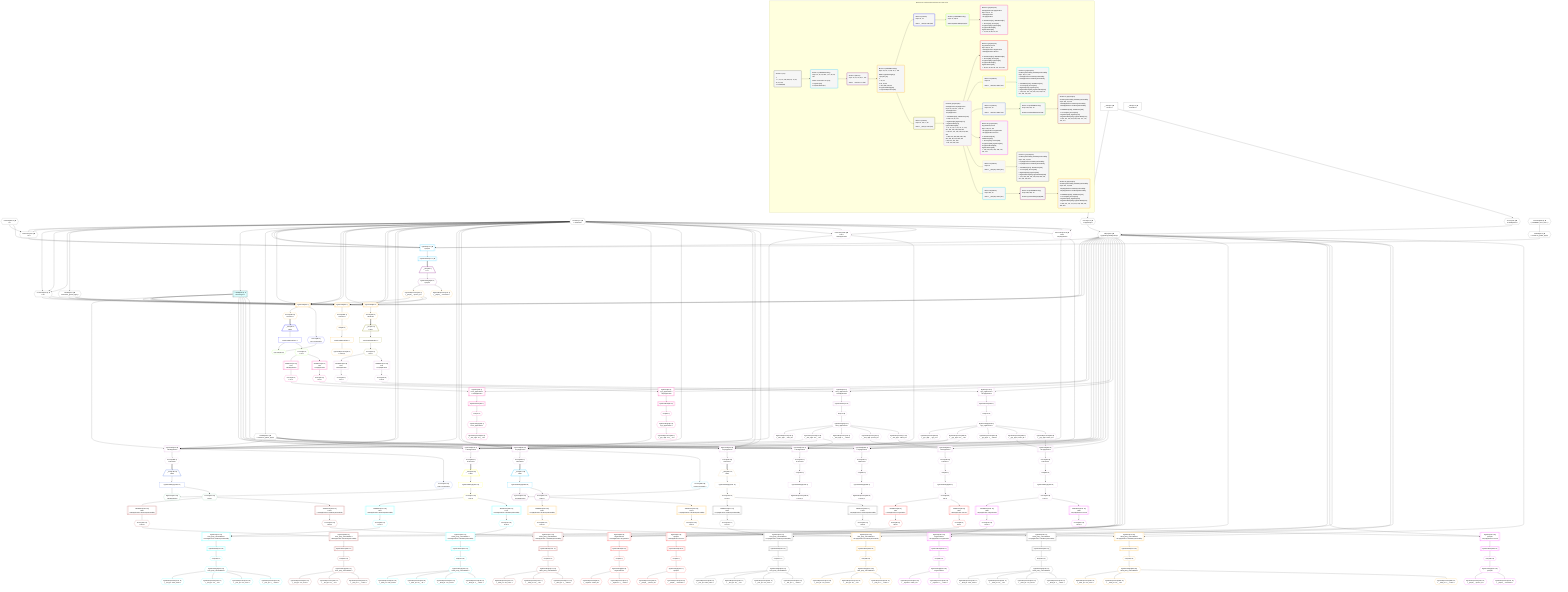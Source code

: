 %%{init: {'themeVariables': { 'fontSize': '12px'}}}%%
graph TD
    classDef path fill:#eee,stroke:#000,color:#000
    classDef plan fill:#fff,stroke-width:1px,color:#000
    classDef itemplan fill:#fff,stroke-width:2px,color:#000
    classDef unbatchedplan fill:#dff,stroke-width:1px,color:#000
    classDef sideeffectplan fill:#fcc,stroke-width:2px,color:#000
    classDef bucket fill:#f6f6f6,color:#000,stroke-width:2px,text-align:left


    %% plan dependencies
    Connection14{{"Connection[14∈0] ➊<br />ᐸ10ᐳ"}}:::plan
    Constant295{{"Constant[295∈0] ➊<br />ᐸ4ᐳ"}}:::plan
    Constant7{{"Constant[7∈0] ➊<br />ᐸundefinedᐳ"}}:::plan
    Constant295 & Constant7 & Constant7 --> Connection14
    Connection26{{"Connection[26∈0] ➊<br />ᐸ22ᐳ"}}:::plan
    Constant7 & Constant7 & Constant7 --> Connection26
    Object13{{"Object[13∈0] ➊<br />ᐸ{pgSettings,withPgClient}ᐳ"}}:::plan
    Access11{{"Access[11∈0] ➊<br />ᐸ2.pgSettingsᐳ"}}:::plan
    Access12{{"Access[12∈0] ➊<br />ᐸ2.withPgClientᐳ"}}:::plan
    Access11 & Access12 --> Object13
    __Value2["__Value[2∈0] ➊<br />ᐸcontextᐳ"]:::plan
    __Value2 --> Access11
    __Value2 --> Access12
    Lambda15{{"Lambda[15∈0] ➊<br />ᐸextractList_grafast_applyᐳ"}}:::plan
    Constant298{{"Constant[298∈0] ➊<br />ᐸ[ 'PRIMARY_KEY_ASC' ]ᐳ"}}:::plan
    Constant298 --> Lambda15
    Lambda27{{"Lambda[27∈0] ➊<br />ᐸextractList_grafast_applyᐳ"}}:::plan
    Constant7 --> Lambda27
    Lambda28[["Lambda[28∈0] ➊<br />ᐸlimitToTypesᐳ"]]:::unbatchedplan
    Constant7 --> Lambda28
    Lambda106{{"Lambda[106∈0] ➊<br />ᐸextractList_grafast_applyᐳ"}}:::plan
    Constant7 --> Lambda106
    __Value4["__Value[4∈0] ➊<br />ᐸrootValueᐳ"]:::plan
    PgSelect16[["PgSelect[16∈1] ➊<br />ᐸpeopleᐳ"]]:::plan
    Object13 & Lambda15 & Connection14 & Constant295 & Constant7 & Constant7 --> PgSelect16
    PgSelectRows17[["PgSelectRows[17∈1] ➊"]]:::plan
    PgSelect16 --> PgSelectRows17
    __Item18[/"__Item[18∈2]<br />ᐸ17ᐳ"\]:::itemplan
    PgSelectRows17 ==> __Item18
    PgSelectSingle19{{"PgSelectSingle[19∈2]<br />ᐸpeopleᐳ"}}:::plan
    __Item18 --> PgSelectSingle19
    PgUnionAll34[["PgUnionAll[34∈3]"]]:::plan
    PgClassExpression20{{"PgClassExpression[20∈3]<br />ᐸ__people__.”person_id”ᐳ"}}:::plan
    Object13 & PgClassExpression20 & Lambda27 & Lambda28 & Connection26 & Constant7 & Constant7 & Constant7 --> PgUnionAll34
    PgUnionAll59[["PgUnionAll[59∈3]"]]:::plan
    Object13 & PgClassExpression20 & Lambda27 & Lambda28 & Connection26 & Constant7 & Constant7 & Constant7 --> PgUnionAll59
    PgUnionAll29[["PgUnionAll[29∈3]"]]:::plan
    Object13 & PgClassExpression20 & Lambda27 & Lambda28 & Connection26 --> PgUnionAll29
    PgSelectSingle19 --> PgClassExpression20
    PgClassExpression21{{"PgClassExpression[21∈3]<br />ᐸ__people__.”username”ᐳ"}}:::plan
    PgSelectSingle19 --> PgClassExpression21
    First30{{"First[30∈3]"}}:::plan
    Access284{{"Access[284∈3]<br />ᐸ29.itemsᐳ"}}:::plan
    Access284 --> First30
    PgUnionAllSingle32["PgUnionAllSingle[32∈3]"]:::plan
    First30 --> PgUnionAllSingle32
    PgClassExpression33{{"PgClassExpression[33∈3]<br />ᐸcount(*)ᐳ"}}:::plan
    PgUnionAllSingle32 --> PgClassExpression33
    PgUnionAll29 --> Access284
    Access285{{"Access[285∈3]<br />ᐸ34.itemsᐳ"}}:::plan
    PgUnionAll34 --> Access285
    Access294{{"Access[294∈3]<br />ᐸ59.itemsᐳ"}}:::plan
    PgUnionAll59 --> Access294
    __Item36[/"__Item[36∈4]<br />ᐸ285ᐳ"\]:::itemplan
    Access285 ==> __Item36
    PgUnionAllSingle37["PgUnionAllSingle[37∈4]"]:::plan
    __Item36 --> PgUnionAllSingle37
    Access38{{"Access[38∈4]<br />ᐸ34.cursorDetailsᐳ"}}:::plan
    PgUnionAll34 --> Access38
    PgCursor39{{"PgCursor[39∈5]"}}:::plan
    PgUnionAllSingle37 & Access38 --> PgCursor39
    Access40{{"Access[40∈5]<br />ᐸ37.1ᐳ"}}:::plan
    PgUnionAllSingle37 --> Access40
    PgSelect43[["PgSelect[43∈6]<br />ᐸaws_applicationsᐳ<br />ᐳAwsApplication"]]:::plan
    Access42{{"Access[42∈6]<br />ᐸ41.0ᐳ"}}:::plan
    Object13 & Access42 --> PgSelect43
    PgSelect53[["PgSelect[53∈6]<br />ᐸgcp_applicationsᐳ<br />ᐳGcpApplication"]]:::plan
    Access52{{"Access[52∈6]<br />ᐸ51.0ᐳ"}}:::plan
    Object13 & Access52 --> PgSelect53
    JSONParse41[["JSONParse[41∈6]<br />ᐸ40ᐳ<br />ᐳAwsApplication"]]:::plan
    Access40 --> JSONParse41
    JSONParse41 --> Access42
    First47{{"First[47∈6]"}}:::plan
    PgSelectRows48[["PgSelectRows[48∈6]"]]:::plan
    PgSelectRows48 --> First47
    PgSelect43 --> PgSelectRows48
    PgSelectSingle49{{"PgSelectSingle[49∈6]<br />ᐸaws_applicationsᐳ"}}:::plan
    First47 --> PgSelectSingle49
    PgClassExpression50{{"PgClassExpression[50∈6]<br />ᐸ__aws_appl...ons__.”id”ᐳ"}}:::plan
    PgSelectSingle49 --> PgClassExpression50
    JSONParse51[["JSONParse[51∈6]<br />ᐸ40ᐳ<br />ᐳGcpApplication"]]:::plan
    Access40 --> JSONParse51
    JSONParse51 --> Access52
    First55{{"First[55∈6]"}}:::plan
    PgSelectRows56[["PgSelectRows[56∈6]"]]:::plan
    PgSelectRows56 --> First55
    PgSelect53 --> PgSelectRows56
    PgSelectSingle57{{"PgSelectSingle[57∈6]<br />ᐸgcp_applicationsᐳ"}}:::plan
    First55 --> PgSelectSingle57
    PgClassExpression58{{"PgClassExpression[58∈6]<br />ᐸ__gcp_appl...ons__.”id”ᐳ"}}:::plan
    PgSelectSingle57 --> PgClassExpression58
    __Item61[/"__Item[61∈7]<br />ᐸ294ᐳ"\]:::itemplan
    Access294 ==> __Item61
    PgUnionAllSingle62["PgUnionAllSingle[62∈7]"]:::plan
    __Item61 --> PgUnionAllSingle62
    Access63{{"Access[63∈7]<br />ᐸ62.1ᐳ"}}:::plan
    PgUnionAllSingle62 --> Access63
    PgUnionAll146[["PgUnionAll[146∈8]<br />ᐳAwsApplication"]]:::plan
    PgClassExpression74{{"PgClassExpression[74∈8]<br />ᐸ__aws_appl...ons__.”id”ᐳ"}}:::plan
    Connection138{{"Connection[138∈8] ➊<br />ᐸ136ᐳ<br />ᐳAwsApplication"}}:::plan
    Object13 & PgClassExpression74 & Lambda106 & Lambda28 & Connection138 & Constant7 & Constant7 & Constant7 --> PgUnionAll146
    PgUnionAll255[["PgUnionAll[255∈8]<br />ᐳGcpApplication"]]:::plan
    PgClassExpression183{{"PgClassExpression[183∈8]<br />ᐸ__gcp_appl...ons__.”id”ᐳ"}}:::plan
    Connection247{{"Connection[247∈8] ➊<br />ᐸ245ᐳ<br />ᐳGcpApplication"}}:::plan
    Object13 & PgClassExpression183 & Lambda106 & Lambda28 & Connection247 & Constant7 & Constant7 & Constant7 --> PgUnionAll255
    PgUnionAll104[["PgUnionAll[104∈8]<br />ᐳAwsApplication"]]:::plan
    Object13 & PgClassExpression74 & Lambda106 & Constant7 & Constant7 & Lambda28 --> PgUnionAll104
    PgUnionAll213[["PgUnionAll[213∈8]<br />ᐳGcpApplication"]]:::plan
    Object13 & PgClassExpression183 & Lambda106 & Constant7 & Constant7 & Lambda28 --> PgUnionAll213
    PgUnionAll141[["PgUnionAll[141∈8]<br />ᐳAwsApplication"]]:::plan
    Object13 & PgClassExpression74 & Lambda106 & Lambda28 & Connection138 --> PgUnionAll141
    PgUnionAll250[["PgUnionAll[250∈8]<br />ᐳGcpApplication"]]:::plan
    Object13 & PgClassExpression183 & Lambda106 & Lambda28 & Connection247 --> PgUnionAll250
    PgUnionAll78[["PgUnionAll[78∈8]<br />ᐳAwsApplication"]]:::plan
    PgClassExpression76{{"PgClassExpression[76∈8]<br />ᐸ__aws_appl...person_id”ᐳ"}}:::plan
    PgClassExpression77{{"PgClassExpression[77∈8]<br />ᐸ__aws_appl...zation_id”ᐳ"}}:::plan
    Object13 & PgClassExpression76 & PgClassExpression77 --> PgUnionAll78
    Constant7 & Constant7 & Constant7 --> Connection138
    PgUnionAll187[["PgUnionAll[187∈8]<br />ᐳGcpApplication"]]:::plan
    PgClassExpression185{{"PgClassExpression[185∈8]<br />ᐸ__gcp_appl...person_id”ᐳ"}}:::plan
    PgClassExpression186{{"PgClassExpression[186∈8]<br />ᐸ__gcp_appl...zation_id”ᐳ"}}:::plan
    Object13 & PgClassExpression185 & PgClassExpression186 --> PgUnionAll187
    Constant7 & Constant7 & Constant7 --> Connection247
    PgSelect66[["PgSelect[66∈8]<br />ᐸaws_applicationsᐳ<br />ᐳAwsApplication"]]:::plan
    Access65{{"Access[65∈8]<br />ᐸ64.0ᐳ"}}:::plan
    Object13 & Access65 --> PgSelect66
    PgSelect177[["PgSelect[177∈8]<br />ᐸgcp_applicationsᐳ<br />ᐳGcpApplication"]]:::plan
    Access176{{"Access[176∈8]<br />ᐸ175.0ᐳ"}}:::plan
    Object13 & Access176 --> PgSelect177
    JSONParse64[["JSONParse[64∈8]<br />ᐸ63ᐳ<br />ᐳAwsApplication"]]:::plan
    Access63 --> JSONParse64
    JSONParse64 --> Access65
    First70{{"First[70∈8]"}}:::plan
    PgSelectRows71[["PgSelectRows[71∈8]"]]:::plan
    PgSelectRows71 --> First70
    PgSelect66 --> PgSelectRows71
    PgSelectSingle72{{"PgSelectSingle[72∈8]<br />ᐸaws_applicationsᐳ"}}:::plan
    First70 --> PgSelectSingle72
    PgClassExpression73{{"PgClassExpression[73∈8]<br />ᐸ__aws_appl..._.”aws_id”ᐳ"}}:::plan
    PgSelectSingle72 --> PgClassExpression73
    PgSelectSingle72 --> PgClassExpression74
    PgClassExpression75{{"PgClassExpression[75∈8]<br />ᐸ__aws_appl...s__.”name”ᐳ"}}:::plan
    PgSelectSingle72 --> PgClassExpression75
    PgSelectSingle72 --> PgClassExpression76
    PgSelectSingle72 --> PgClassExpression77
    First80{{"First[80∈8]"}}:::plan
    Access289{{"Access[289∈8]<br />ᐸ78.itemsᐳ"}}:::plan
    Access289 --> First80
    PgUnionAllSingle82["PgUnionAllSingle[82∈8]"]:::plan
    First80 --> PgUnionAllSingle82
    Access83{{"Access[83∈8]<br />ᐸ82.1ᐳ"}}:::plan
    PgUnionAllSingle82 --> Access83
    First142{{"First[142∈8]"}}:::plan
    Access287{{"Access[287∈8]<br />ᐸ141.itemsᐳ"}}:::plan
    Access287 --> First142
    PgUnionAllSingle144["PgUnionAllSingle[144∈8]"]:::plan
    First142 --> PgUnionAllSingle144
    PgClassExpression145{{"PgClassExpression[145∈8]<br />ᐸcount(*)ᐳ"}}:::plan
    PgUnionAllSingle144 --> PgClassExpression145
    JSONParse175[["JSONParse[175∈8]<br />ᐸ63ᐳ<br />ᐳGcpApplication"]]:::plan
    Access63 --> JSONParse175
    JSONParse175 --> Access176
    First179{{"First[179∈8]"}}:::plan
    PgSelectRows180[["PgSelectRows[180∈8]"]]:::plan
    PgSelectRows180 --> First179
    PgSelect177 --> PgSelectRows180
    PgSelectSingle181{{"PgSelectSingle[181∈8]<br />ᐸgcp_applicationsᐳ"}}:::plan
    First179 --> PgSelectSingle181
    PgClassExpression182{{"PgClassExpression[182∈8]<br />ᐸ__gcp_appl..._.”gcp_id”ᐳ"}}:::plan
    PgSelectSingle181 --> PgClassExpression182
    PgSelectSingle181 --> PgClassExpression183
    PgClassExpression184{{"PgClassExpression[184∈8]<br />ᐸ__gcp_appl...s__.”name”ᐳ"}}:::plan
    PgSelectSingle181 --> PgClassExpression184
    PgSelectSingle181 --> PgClassExpression185
    PgSelectSingle181 --> PgClassExpression186
    First189{{"First[189∈8]"}}:::plan
    Access293{{"Access[293∈8]<br />ᐸ187.itemsᐳ"}}:::plan
    Access293 --> First189
    PgUnionAllSingle191["PgUnionAllSingle[191∈8]"]:::plan
    First189 --> PgUnionAllSingle191
    Access192{{"Access[192∈8]<br />ᐸ191.1ᐳ"}}:::plan
    PgUnionAllSingle191 --> Access192
    First251{{"First[251∈8]"}}:::plan
    Access291{{"Access[291∈8]<br />ᐸ250.itemsᐳ"}}:::plan
    Access291 --> First251
    PgUnionAllSingle253["PgUnionAllSingle[253∈8]"]:::plan
    First251 --> PgUnionAllSingle253
    PgClassExpression254{{"PgClassExpression[254∈8]<br />ᐸcount(*)ᐳ"}}:::plan
    PgUnionAllSingle253 --> PgClassExpression254
    Access286{{"Access[286∈8]<br />ᐸ104.itemsᐳ"}}:::plan
    PgUnionAll104 --> Access286
    PgUnionAll141 --> Access287
    Access288{{"Access[288∈8]<br />ᐸ146.itemsᐳ"}}:::plan
    PgUnionAll146 --> Access288
    PgUnionAll78 --> Access289
    Access290{{"Access[290∈8]<br />ᐸ213.itemsᐳ"}}:::plan
    PgUnionAll213 --> Access290
    PgUnionAll250 --> Access291
    Access292{{"Access[292∈8]<br />ᐸ255.itemsᐳ"}}:::plan
    PgUnionAll255 --> Access292
    PgUnionAll187 --> Access293
    PgSelect86[["PgSelect[86∈9]<br />ᐸorganizationsᐳ<br />ᐳAwsApplicationᐳOrganization"]]:::plan
    Access85{{"Access[85∈9]<br />ᐸ84.0ᐳ"}}:::plan
    Object13 & Access85 --> PgSelect86
    PgSelect97[["PgSelect[97∈9]<br />ᐸpeopleᐳ<br />ᐳAwsApplicationᐳPerson"]]:::plan
    Access96{{"Access[96∈9]<br />ᐸ95.0ᐳ"}}:::plan
    Object13 & Access96 --> PgSelect97
    JSONParse84[["JSONParse[84∈9]<br />ᐸ83ᐳ<br />ᐳAwsApplicationᐳOrganization"]]:::plan
    Access83 --> JSONParse84
    JSONParse84 --> Access85
    First90{{"First[90∈9]"}}:::plan
    PgSelectRows91[["PgSelectRows[91∈9]"]]:::plan
    PgSelectRows91 --> First90
    PgSelect86 --> PgSelectRows91
    PgSelectSingle92{{"PgSelectSingle[92∈9]<br />ᐸorganizationsᐳ"}}:::plan
    First90 --> PgSelectSingle92
    PgClassExpression93{{"PgClassExpression[93∈9]<br />ᐸ__organiza...zation_id”ᐳ"}}:::plan
    PgSelectSingle92 --> PgClassExpression93
    PgClassExpression94{{"PgClassExpression[94∈9]<br />ᐸ__organiza...s__.”name”ᐳ"}}:::plan
    PgSelectSingle92 --> PgClassExpression94
    JSONParse95[["JSONParse[95∈9]<br />ᐸ83ᐳ<br />ᐳAwsApplicationᐳPerson"]]:::plan
    Access83 --> JSONParse95
    JSONParse95 --> Access96
    First99{{"First[99∈9]"}}:::plan
    PgSelectRows100[["PgSelectRows[100∈9]"]]:::plan
    PgSelectRows100 --> First99
    PgSelect97 --> PgSelectRows100
    PgSelectSingle101{{"PgSelectSingle[101∈9]<br />ᐸpeopleᐳ"}}:::plan
    First99 --> PgSelectSingle101
    PgClassExpression102{{"PgClassExpression[102∈9]<br />ᐸ__people__.”person_id”ᐳ"}}:::plan
    PgSelectSingle101 --> PgClassExpression102
    PgClassExpression103{{"PgClassExpression[103∈9]<br />ᐸ__people__.”username”ᐳ"}}:::plan
    PgSelectSingle101 --> PgClassExpression103
    __Item109[/"__Item[109∈10]<br />ᐸ286ᐳ"\]:::itemplan
    Access286 ==> __Item109
    PgUnionAllSingle110["PgUnionAllSingle[110∈10]"]:::plan
    __Item109 --> PgUnionAllSingle110
    Access111{{"Access[111∈10]<br />ᐸ110.1ᐳ"}}:::plan
    PgUnionAllSingle110 --> Access111
    PgSelect114[["PgSelect[114∈11]<br />ᐸfirst_party_vulnerabilitiesᐳ<br />ᐳAwsApplicationᐳFirstPartyVulnerability"]]:::plan
    Access113{{"Access[113∈11]<br />ᐸ112.0ᐳ"}}:::plan
    Object13 & Access113 --> PgSelect114
    PgSelect127[["PgSelect[127∈11]<br />ᐸthird_party_vulnerabilitiesᐳ<br />ᐳAwsApplicationᐳThirdPartyVulnerability"]]:::plan
    Access126{{"Access[126∈11]<br />ᐸ125.0ᐳ"}}:::plan
    Object13 & Access126 --> PgSelect127
    JSONParse112[["JSONParse[112∈11]<br />ᐸ111ᐳ<br />ᐳAwsApplicationᐳFirstPartyVulnerability"]]:::plan
    Access111 --> JSONParse112
    JSONParse112 --> Access113
    First118{{"First[118∈11]"}}:::plan
    PgSelectRows119[["PgSelectRows[119∈11]"]]:::plan
    PgSelectRows119 --> First118
    PgSelect114 --> PgSelectRows119
    PgSelectSingle120{{"PgSelectSingle[120∈11]<br />ᐸfirst_party_vulnerabilitiesᐳ"}}:::plan
    First118 --> PgSelectSingle120
    PgClassExpression121{{"PgClassExpression[121∈11]<br />ᐸ__first_pa...team_name”ᐳ"}}:::plan
    PgSelectSingle120 --> PgClassExpression121
    PgClassExpression122{{"PgClassExpression[122∈11]<br />ᐸ__first_pa...ies__.”id”ᐳ"}}:::plan
    PgSelectSingle120 --> PgClassExpression122
    PgClassExpression123{{"PgClassExpression[123∈11]<br />ᐸ__first_pa...vss_score”ᐳ"}}:::plan
    PgSelectSingle120 --> PgClassExpression123
    PgClassExpression124{{"PgClassExpression[124∈11]<br />ᐸ__first_pa...s__.”name”ᐳ"}}:::plan
    PgSelectSingle120 --> PgClassExpression124
    JSONParse125[["JSONParse[125∈11]<br />ᐸ111ᐳ<br />ᐳAwsApplicationᐳThirdPartyVulnerability"]]:::plan
    Access111 --> JSONParse125
    JSONParse125 --> Access126
    First129{{"First[129∈11]"}}:::plan
    PgSelectRows130[["PgSelectRows[130∈11]"]]:::plan
    PgSelectRows130 --> First129
    PgSelect127 --> PgSelectRows130
    PgSelectSingle131{{"PgSelectSingle[131∈11]<br />ᐸthird_party_vulnerabilitiesᐳ"}}:::plan
    First129 --> PgSelectSingle131
    PgClassExpression132{{"PgClassExpression[132∈11]<br />ᐸ__third_pa...ndor_name”ᐳ"}}:::plan
    PgSelectSingle131 --> PgClassExpression132
    PgClassExpression133{{"PgClassExpression[133∈11]<br />ᐸ__third_pa...ies__.”id”ᐳ"}}:::plan
    PgSelectSingle131 --> PgClassExpression133
    PgClassExpression134{{"PgClassExpression[134∈11]<br />ᐸ__third_pa...vss_score”ᐳ"}}:::plan
    PgSelectSingle131 --> PgClassExpression134
    PgClassExpression135{{"PgClassExpression[135∈11]<br />ᐸ__third_pa...s__.”name”ᐳ"}}:::plan
    PgSelectSingle131 --> PgClassExpression135
    __Item148[/"__Item[148∈12]<br />ᐸ288ᐳ"\]:::itemplan
    Access288 ==> __Item148
    PgUnionAllSingle149["PgUnionAllSingle[149∈12]"]:::plan
    __Item148 --> PgUnionAllSingle149
    Access150{{"Access[150∈12]<br />ᐸ146.cursorDetailsᐳ"}}:::plan
    PgUnionAll146 --> Access150
    PgCursor151{{"PgCursor[151∈13]<br />ᐳAwsApplication"}}:::plan
    PgUnionAllSingle149 & Access150 --> PgCursor151
    Access152{{"Access[152∈13]<br />ᐸ149.1ᐳ"}}:::plan
    PgUnionAllSingle149 --> Access152
    PgSelect155[["PgSelect[155∈14]<br />ᐸfirst_party_vulnerabilitiesᐳ<br />ᐳAwsApplicationᐳFirstPartyVulnerability"]]:::plan
    Access154{{"Access[154∈14]<br />ᐸ153.0ᐳ"}}:::plan
    Object13 & Access154 --> PgSelect155
    PgSelect167[["PgSelect[167∈14]<br />ᐸthird_party_vulnerabilitiesᐳ<br />ᐳAwsApplicationᐳThirdPartyVulnerability"]]:::plan
    Access166{{"Access[166∈14]<br />ᐸ165.0ᐳ"}}:::plan
    Object13 & Access166 --> PgSelect167
    JSONParse153[["JSONParse[153∈14]<br />ᐸ152ᐳ<br />ᐳAwsApplicationᐳFirstPartyVulnerability"]]:::plan
    Access152 --> JSONParse153
    JSONParse153 --> Access154
    First159{{"First[159∈14]"}}:::plan
    PgSelectRows160[["PgSelectRows[160∈14]"]]:::plan
    PgSelectRows160 --> First159
    PgSelect155 --> PgSelectRows160
    PgSelectSingle161{{"PgSelectSingle[161∈14]<br />ᐸfirst_party_vulnerabilitiesᐳ"}}:::plan
    First159 --> PgSelectSingle161
    PgClassExpression162{{"PgClassExpression[162∈14]<br />ᐸ__first_pa...vss_score”ᐳ"}}:::plan
    PgSelectSingle161 --> PgClassExpression162
    PgClassExpression163{{"PgClassExpression[163∈14]<br />ᐸ__first_pa...ies__.”id”ᐳ"}}:::plan
    PgSelectSingle161 --> PgClassExpression163
    PgClassExpression164{{"PgClassExpression[164∈14]<br />ᐸ__first_pa...s__.”name”ᐳ"}}:::plan
    PgSelectSingle161 --> PgClassExpression164
    JSONParse165[["JSONParse[165∈14]<br />ᐸ152ᐳ<br />ᐳAwsApplicationᐳThirdPartyVulnerability"]]:::plan
    Access152 --> JSONParse165
    JSONParse165 --> Access166
    First169{{"First[169∈14]"}}:::plan
    PgSelectRows170[["PgSelectRows[170∈14]"]]:::plan
    PgSelectRows170 --> First169
    PgSelect167 --> PgSelectRows170
    PgSelectSingle171{{"PgSelectSingle[171∈14]<br />ᐸthird_party_vulnerabilitiesᐳ"}}:::plan
    First169 --> PgSelectSingle171
    PgClassExpression172{{"PgClassExpression[172∈14]<br />ᐸ__third_pa...vss_score”ᐳ"}}:::plan
    PgSelectSingle171 --> PgClassExpression172
    PgClassExpression173{{"PgClassExpression[173∈14]<br />ᐸ__third_pa...ies__.”id”ᐳ"}}:::plan
    PgSelectSingle171 --> PgClassExpression173
    PgClassExpression174{{"PgClassExpression[174∈14]<br />ᐸ__third_pa...s__.”name”ᐳ"}}:::plan
    PgSelectSingle171 --> PgClassExpression174
    PgSelect195[["PgSelect[195∈15]<br />ᐸorganizationsᐳ<br />ᐳGcpApplicationᐳOrganization"]]:::plan
    Access194{{"Access[194∈15]<br />ᐸ193.0ᐳ"}}:::plan
    Object13 & Access194 --> PgSelect195
    PgSelect206[["PgSelect[206∈15]<br />ᐸpeopleᐳ<br />ᐳGcpApplicationᐳPerson"]]:::plan
    Access205{{"Access[205∈15]<br />ᐸ204.0ᐳ"}}:::plan
    Object13 & Access205 --> PgSelect206
    JSONParse193[["JSONParse[193∈15]<br />ᐸ192ᐳ<br />ᐳGcpApplicationᐳOrganization"]]:::plan
    Access192 --> JSONParse193
    JSONParse193 --> Access194
    First199{{"First[199∈15]"}}:::plan
    PgSelectRows200[["PgSelectRows[200∈15]"]]:::plan
    PgSelectRows200 --> First199
    PgSelect195 --> PgSelectRows200
    PgSelectSingle201{{"PgSelectSingle[201∈15]<br />ᐸorganizationsᐳ"}}:::plan
    First199 --> PgSelectSingle201
    PgClassExpression202{{"PgClassExpression[202∈15]<br />ᐸ__organiza...zation_id”ᐳ"}}:::plan
    PgSelectSingle201 --> PgClassExpression202
    PgClassExpression203{{"PgClassExpression[203∈15]<br />ᐸ__organiza...s__.”name”ᐳ"}}:::plan
    PgSelectSingle201 --> PgClassExpression203
    JSONParse204[["JSONParse[204∈15]<br />ᐸ192ᐳ<br />ᐳGcpApplicationᐳPerson"]]:::plan
    Access192 --> JSONParse204
    JSONParse204 --> Access205
    First208{{"First[208∈15]"}}:::plan
    PgSelectRows209[["PgSelectRows[209∈15]"]]:::plan
    PgSelectRows209 --> First208
    PgSelect206 --> PgSelectRows209
    PgSelectSingle210{{"PgSelectSingle[210∈15]<br />ᐸpeopleᐳ"}}:::plan
    First208 --> PgSelectSingle210
    PgClassExpression211{{"PgClassExpression[211∈15]<br />ᐸ__people__.”person_id”ᐳ"}}:::plan
    PgSelectSingle210 --> PgClassExpression211
    PgClassExpression212{{"PgClassExpression[212∈15]<br />ᐸ__people__.”username”ᐳ"}}:::plan
    PgSelectSingle210 --> PgClassExpression212
    __Item218[/"__Item[218∈16]<br />ᐸ290ᐳ"\]:::itemplan
    Access290 ==> __Item218
    PgUnionAllSingle219["PgUnionAllSingle[219∈16]"]:::plan
    __Item218 --> PgUnionAllSingle219
    Access220{{"Access[220∈16]<br />ᐸ219.1ᐳ"}}:::plan
    PgUnionAllSingle219 --> Access220
    PgSelect223[["PgSelect[223∈17]<br />ᐸfirst_party_vulnerabilitiesᐳ<br />ᐳGcpApplicationᐳFirstPartyVulnerability"]]:::plan
    Access222{{"Access[222∈17]<br />ᐸ221.0ᐳ"}}:::plan
    Object13 & Access222 --> PgSelect223
    PgSelect236[["PgSelect[236∈17]<br />ᐸthird_party_vulnerabilitiesᐳ<br />ᐳGcpApplicationᐳThirdPartyVulnerability"]]:::plan
    Access235{{"Access[235∈17]<br />ᐸ234.0ᐳ"}}:::plan
    Object13 & Access235 --> PgSelect236
    JSONParse221[["JSONParse[221∈17]<br />ᐸ220ᐳ<br />ᐳGcpApplicationᐳFirstPartyVulnerability"]]:::plan
    Access220 --> JSONParse221
    JSONParse221 --> Access222
    First227{{"First[227∈17]"}}:::plan
    PgSelectRows228[["PgSelectRows[228∈17]"]]:::plan
    PgSelectRows228 --> First227
    PgSelect223 --> PgSelectRows228
    PgSelectSingle229{{"PgSelectSingle[229∈17]<br />ᐸfirst_party_vulnerabilitiesᐳ"}}:::plan
    First227 --> PgSelectSingle229
    PgClassExpression230{{"PgClassExpression[230∈17]<br />ᐸ__first_pa...team_name”ᐳ"}}:::plan
    PgSelectSingle229 --> PgClassExpression230
    PgClassExpression231{{"PgClassExpression[231∈17]<br />ᐸ__first_pa...ies__.”id”ᐳ"}}:::plan
    PgSelectSingle229 --> PgClassExpression231
    PgClassExpression232{{"PgClassExpression[232∈17]<br />ᐸ__first_pa...vss_score”ᐳ"}}:::plan
    PgSelectSingle229 --> PgClassExpression232
    PgClassExpression233{{"PgClassExpression[233∈17]<br />ᐸ__first_pa...s__.”name”ᐳ"}}:::plan
    PgSelectSingle229 --> PgClassExpression233
    JSONParse234[["JSONParse[234∈17]<br />ᐸ220ᐳ<br />ᐳGcpApplicationᐳThirdPartyVulnerability"]]:::plan
    Access220 --> JSONParse234
    JSONParse234 --> Access235
    First238{{"First[238∈17]"}}:::plan
    PgSelectRows239[["PgSelectRows[239∈17]"]]:::plan
    PgSelectRows239 --> First238
    PgSelect236 --> PgSelectRows239
    PgSelectSingle240{{"PgSelectSingle[240∈17]<br />ᐸthird_party_vulnerabilitiesᐳ"}}:::plan
    First238 --> PgSelectSingle240
    PgClassExpression241{{"PgClassExpression[241∈17]<br />ᐸ__third_pa...ndor_name”ᐳ"}}:::plan
    PgSelectSingle240 --> PgClassExpression241
    PgClassExpression242{{"PgClassExpression[242∈17]<br />ᐸ__third_pa...ies__.”id”ᐳ"}}:::plan
    PgSelectSingle240 --> PgClassExpression242
    PgClassExpression243{{"PgClassExpression[243∈17]<br />ᐸ__third_pa...vss_score”ᐳ"}}:::plan
    PgSelectSingle240 --> PgClassExpression243
    PgClassExpression244{{"PgClassExpression[244∈17]<br />ᐸ__third_pa...s__.”name”ᐳ"}}:::plan
    PgSelectSingle240 --> PgClassExpression244
    __Item257[/"__Item[257∈18]<br />ᐸ292ᐳ"\]:::itemplan
    Access292 ==> __Item257
    PgUnionAllSingle258["PgUnionAllSingle[258∈18]"]:::plan
    __Item257 --> PgUnionAllSingle258
    Access259{{"Access[259∈18]<br />ᐸ255.cursorDetailsᐳ"}}:::plan
    PgUnionAll255 --> Access259
    PgCursor260{{"PgCursor[260∈19]<br />ᐳGcpApplication"}}:::plan
    PgUnionAllSingle258 & Access259 --> PgCursor260
    Access261{{"Access[261∈19]<br />ᐸ258.1ᐳ"}}:::plan
    PgUnionAllSingle258 --> Access261
    PgSelect264[["PgSelect[264∈20]<br />ᐸfirst_party_vulnerabilitiesᐳ<br />ᐳGcpApplicationᐳFirstPartyVulnerability"]]:::plan
    Access263{{"Access[263∈20]<br />ᐸ262.0ᐳ"}}:::plan
    Object13 & Access263 --> PgSelect264
    PgSelect276[["PgSelect[276∈20]<br />ᐸthird_party_vulnerabilitiesᐳ<br />ᐳGcpApplicationᐳThirdPartyVulnerability"]]:::plan
    Access275{{"Access[275∈20]<br />ᐸ274.0ᐳ"}}:::plan
    Object13 & Access275 --> PgSelect276
    JSONParse262[["JSONParse[262∈20]<br />ᐸ261ᐳ<br />ᐳGcpApplicationᐳFirstPartyVulnerability"]]:::plan
    Access261 --> JSONParse262
    JSONParse262 --> Access263
    First268{{"First[268∈20]"}}:::plan
    PgSelectRows269[["PgSelectRows[269∈20]"]]:::plan
    PgSelectRows269 --> First268
    PgSelect264 --> PgSelectRows269
    PgSelectSingle270{{"PgSelectSingle[270∈20]<br />ᐸfirst_party_vulnerabilitiesᐳ"}}:::plan
    First268 --> PgSelectSingle270
    PgClassExpression271{{"PgClassExpression[271∈20]<br />ᐸ__first_pa...vss_score”ᐳ"}}:::plan
    PgSelectSingle270 --> PgClassExpression271
    PgClassExpression272{{"PgClassExpression[272∈20]<br />ᐸ__first_pa...ies__.”id”ᐳ"}}:::plan
    PgSelectSingle270 --> PgClassExpression272
    PgClassExpression273{{"PgClassExpression[273∈20]<br />ᐸ__first_pa...s__.”name”ᐳ"}}:::plan
    PgSelectSingle270 --> PgClassExpression273
    JSONParse274[["JSONParse[274∈20]<br />ᐸ261ᐳ<br />ᐳGcpApplicationᐳThirdPartyVulnerability"]]:::plan
    Access261 --> JSONParse274
    JSONParse274 --> Access275
    First278{{"First[278∈20]"}}:::plan
    PgSelectRows279[["PgSelectRows[279∈20]"]]:::plan
    PgSelectRows279 --> First278
    PgSelect276 --> PgSelectRows279
    PgSelectSingle280{{"PgSelectSingle[280∈20]<br />ᐸthird_party_vulnerabilitiesᐳ"}}:::plan
    First278 --> PgSelectSingle280
    PgClassExpression281{{"PgClassExpression[281∈20]<br />ᐸ__third_pa...vss_score”ᐳ"}}:::plan
    PgSelectSingle280 --> PgClassExpression281
    PgClassExpression282{{"PgClassExpression[282∈20]<br />ᐸ__third_pa...ies__.”id”ᐳ"}}:::plan
    PgSelectSingle280 --> PgClassExpression282
    PgClassExpression283{{"PgClassExpression[283∈20]<br />ᐸ__third_pa...s__.”name”ᐳ"}}:::plan
    PgSelectSingle280 --> PgClassExpression283

    %% define steps

    subgraph "Buckets for queries/polymorphic/person-app-vulns"
    Bucket0("Bucket 0 (root)<br /><br />1: <br />ᐳ: 7, 11, 12, 295, 298, 13, 14, 15, 26, 27, 106<br />2: Lambda[28]"):::bucket
    classDef bucket0 stroke:#696969
    class Bucket0,__Value2,__Value4,Constant7,Access11,Access12,Object13,Connection14,Lambda15,Connection26,Lambda27,Lambda28,Lambda106,Constant295,Constant298 bucket0
    Bucket1("Bucket 1 (nullableBoundary)<br />Deps: 13, 15, 14, 295, 7, 27, 28, 26, 106<br /><br />ROOT Connectionᐸ10ᐳ[14]<br />1: PgSelect[16]<br />2: PgSelectRows[17]"):::bucket
    classDef bucket1 stroke:#00bfff
    class Bucket1,PgSelect16,PgSelectRows17 bucket1
    Bucket2("Bucket 2 (listItem)<br />Deps: 13, 27, 28, 26, 7, 106<br /><br />ROOT __Item{2}ᐸ17ᐳ[18]"):::bucket
    classDef bucket2 stroke:#7f007f
    class Bucket2,__Item18,PgSelectSingle19 bucket2
    Bucket3("Bucket 3 (nullableBoundary)<br />Deps: 19, 13, 27, 28, 26, 7, 106<br /><br />ROOT PgSelectSingle{2}ᐸpeopleᐳ[19]<br />1: <br />ᐳ: 20, 21<br />2: 29, 34, 59<br />ᐳ: 284, 285, 294, 30<br />3: PgUnionAllSingle[32]<br />ᐳ: PgClassExpression[33]"):::bucket
    classDef bucket3 stroke:#ffa500
    class Bucket3,PgClassExpression20,PgClassExpression21,PgUnionAll29,First30,PgUnionAllSingle32,PgClassExpression33,PgUnionAll34,PgUnionAll59,Access284,Access285,Access294 bucket3
    Bucket4("Bucket 4 (listItem)<br />Deps: 34, 13<br /><br />ROOT __Item{4}ᐸ285ᐳ[36]"):::bucket
    classDef bucket4 stroke:#0000ff
    class Bucket4,__Item36,PgUnionAllSingle37,Access38 bucket4
    Bucket5("Bucket 5 (nullableBoundary)<br />Deps: 37, 38, 13<br /><br />ROOT PgUnionAllSingle{4}[37]"):::bucket
    classDef bucket5 stroke:#7fff00
    class Bucket5,PgCursor39,Access40 bucket5
    Bucket6("Bucket 6 (polymorphic)<br />AwsApplication,GcpApplication<br />Deps: 40, 13, 37<br />ᐳAwsApplication<br />ᐳGcpApplication<br /><br />1: JSONParse[41], JSONParse[51]<br />ᐳ: Access[42], Access[52]<br />2: PgSelect[43], PgSelect[53]<br />3: PgSelectRows[48], PgSelectRows[56]<br />ᐳ: 47, 49, 50, 55, 57, 58"):::bucket
    classDef bucket6 stroke:#ff1493
    class Bucket6,JSONParse41,Access42,PgSelect43,First47,PgSelectRows48,PgSelectSingle49,PgClassExpression50,JSONParse51,Access52,PgSelect53,First55,PgSelectRows56,PgSelectSingle57,PgClassExpression58 bucket6
    Bucket7("Bucket 7 (listItem)<br />Deps: 13, 106, 7, 28<br /><br />ROOT __Item{7}ᐸ294ᐳ[61]"):::bucket
    classDef bucket7 stroke:#808000
    class Bucket7,__Item61,PgUnionAllSingle62,Access63 bucket7
    Bucket8("Bucket 8 (polymorphic)<br />AwsApplication,GcpApplication<br />Deps: 63, 13, 106, 7, 28, 62<br />ᐳAwsApplication<br />ᐳGcpApplication<br /><br />1: JSONParse[64], JSONParse[175]<br />ᐳ: 138, 247, 65, 176<br />2: PgSelect[66], PgSelect[177]<br />3: PgSelectRows[71], PgSelectRows[180]<br />ᐳ: 70, 72, 73, 74, 75, 76, 77, 179, 181, 182, 183, 184, 185, 186<br />4: 78, 104, 141, 146, 187, 213, 250, 255<br />ᐳ: 286, 287, 288, 289, 290, 291, 292, 293, 80, 142, 189, 251<br />5: 82, 144, 191, 253<br />ᐳ: 83, 145, 192, 254"):::bucket
    classDef bucket8 stroke:#dda0dd
    class Bucket8,JSONParse64,Access65,PgSelect66,First70,PgSelectRows71,PgSelectSingle72,PgClassExpression73,PgClassExpression74,PgClassExpression75,PgClassExpression76,PgClassExpression77,PgUnionAll78,First80,PgUnionAllSingle82,Access83,PgUnionAll104,Connection138,PgUnionAll141,First142,PgUnionAllSingle144,PgClassExpression145,PgUnionAll146,JSONParse175,Access176,PgSelect177,First179,PgSelectRows180,PgSelectSingle181,PgClassExpression182,PgClassExpression183,PgClassExpression184,PgClassExpression185,PgClassExpression186,PgUnionAll187,First189,PgUnionAllSingle191,Access192,PgUnionAll213,Connection247,PgUnionAll250,First251,PgUnionAllSingle253,PgClassExpression254,PgUnionAll255,Access286,Access287,Access288,Access289,Access290,Access291,Access292,Access293 bucket8
    Bucket9("Bucket 9 (polymorphic)<br />Organization,Person<br />Deps: 83, 13, 82<br />ᐳAwsApplicationᐳOrganization<br />ᐳAwsApplicationᐳPerson<br /><br />1: JSONParse[84], JSONParse[95]<br />ᐳ: Access[85], Access[96]<br />2: PgSelect[86], PgSelect[97]<br />3: PgSelectRows[91], PgSelectRows[100]<br />ᐳ: 90, 92, 93, 94, 99, 101, 102, 103"):::bucket
    classDef bucket9 stroke:#ff0000
    class Bucket9,JSONParse84,Access85,PgSelect86,First90,PgSelectRows91,PgSelectSingle92,PgClassExpression93,PgClassExpression94,JSONParse95,Access96,PgSelect97,First99,PgSelectRows100,PgSelectSingle101,PgClassExpression102,PgClassExpression103 bucket9
    Bucket10("Bucket 10 (listItem)<br />Deps: 13<br /><br />ROOT __Item{10}ᐸ286ᐳ[109]"):::bucket
    classDef bucket10 stroke:#ffff00
    class Bucket10,__Item109,PgUnionAllSingle110,Access111 bucket10
    Bucket11("Bucket 11 (polymorphic)<br />FirstPartyVulnerability,ThirdPartyVulnerability<br />Deps: 111, 13, 110<br />ᐳAwsApplicationᐳFirstPartyVulnerability<br />ᐳAwsApplicationᐳThirdPartyVulnerability<br /><br />1: JSONParse[112], JSONParse[125]<br />ᐳ: Access[113], Access[126]<br />2: PgSelect[114], PgSelect[127]<br />3: PgSelectRows[119], PgSelectRows[130]<br />ᐳ: 118, 120, 121, 122, 123, 124, 129, 131, 132, 133, 134, 135"):::bucket
    classDef bucket11 stroke:#00ffff
    class Bucket11,JSONParse112,Access113,PgSelect114,First118,PgSelectRows119,PgSelectSingle120,PgClassExpression121,PgClassExpression122,PgClassExpression123,PgClassExpression124,JSONParse125,Access126,PgSelect127,First129,PgSelectRows130,PgSelectSingle131,PgClassExpression132,PgClassExpression133,PgClassExpression134,PgClassExpression135 bucket11
    Bucket12("Bucket 12 (listItem)<br />Deps: 146, 13<br /><br />ROOT __Item{12}ᐸ288ᐳ[148]"):::bucket
    classDef bucket12 stroke:#4169e1
    class Bucket12,__Item148,PgUnionAllSingle149,Access150 bucket12
    Bucket13("Bucket 13 (nullableBoundary)<br />Deps: 149, 150, 13<br /><br />ROOT PgUnionAllSingle{12}[149]"):::bucket
    classDef bucket13 stroke:#3cb371
    class Bucket13,PgCursor151,Access152 bucket13
    Bucket14("Bucket 14 (polymorphic)<br />FirstPartyVulnerability,ThirdPartyVulnerability<br />Deps: 152, 13, 149<br />ᐳAwsApplicationᐳFirstPartyVulnerability<br />ᐳAwsApplicationᐳThirdPartyVulnerability<br /><br />1: JSONParse[153], JSONParse[165]<br />ᐳ: Access[154], Access[166]<br />2: PgSelect[155], PgSelect[167]<br />3: PgSelectRows[160], PgSelectRows[170]<br />ᐳ: 159, 161, 162, 163, 164, 169, 171, 172, 173, 174"):::bucket
    classDef bucket14 stroke:#a52a2a
    class Bucket14,JSONParse153,Access154,PgSelect155,First159,PgSelectRows160,PgSelectSingle161,PgClassExpression162,PgClassExpression163,PgClassExpression164,JSONParse165,Access166,PgSelect167,First169,PgSelectRows170,PgSelectSingle171,PgClassExpression172,PgClassExpression173,PgClassExpression174 bucket14
    Bucket15("Bucket 15 (polymorphic)<br />Organization,Person<br />Deps: 192, 13, 191<br />ᐳGcpApplicationᐳOrganization<br />ᐳGcpApplicationᐳPerson<br /><br />1: JSONParse[193], JSONParse[204]<br />ᐳ: Access[194], Access[205]<br />2: PgSelect[195], PgSelect[206]<br />3: PgSelectRows[200], PgSelectRows[209]<br />ᐳ: 199, 201, 202, 203, 208, 210, 211, 212"):::bucket
    classDef bucket15 stroke:#ff00ff
    class Bucket15,JSONParse193,Access194,PgSelect195,First199,PgSelectRows200,PgSelectSingle201,PgClassExpression202,PgClassExpression203,JSONParse204,Access205,PgSelect206,First208,PgSelectRows209,PgSelectSingle210,PgClassExpression211,PgClassExpression212 bucket15
    Bucket16("Bucket 16 (listItem)<br />Deps: 13<br /><br />ROOT __Item{16}ᐸ290ᐳ[218]"):::bucket
    classDef bucket16 stroke:#f5deb3
    class Bucket16,__Item218,PgUnionAllSingle219,Access220 bucket16
    Bucket17("Bucket 17 (polymorphic)<br />FirstPartyVulnerability,ThirdPartyVulnerability<br />Deps: 220, 13, 219<br />ᐳGcpApplicationᐳFirstPartyVulnerability<br />ᐳGcpApplicationᐳThirdPartyVulnerability<br /><br />1: JSONParse[221], JSONParse[234]<br />ᐳ: Access[222], Access[235]<br />2: PgSelect[223], PgSelect[236]<br />3: PgSelectRows[228], PgSelectRows[239]<br />ᐳ: 227, 229, 230, 231, 232, 233, 238, 240, 241, 242, 243, 244"):::bucket
    classDef bucket17 stroke:#696969
    class Bucket17,JSONParse221,Access222,PgSelect223,First227,PgSelectRows228,PgSelectSingle229,PgClassExpression230,PgClassExpression231,PgClassExpression232,PgClassExpression233,JSONParse234,Access235,PgSelect236,First238,PgSelectRows239,PgSelectSingle240,PgClassExpression241,PgClassExpression242,PgClassExpression243,PgClassExpression244 bucket17
    Bucket18("Bucket 18 (listItem)<br />Deps: 255, 13<br /><br />ROOT __Item{18}ᐸ292ᐳ[257]"):::bucket
    classDef bucket18 stroke:#00bfff
    class Bucket18,__Item257,PgUnionAllSingle258,Access259 bucket18
    Bucket19("Bucket 19 (nullableBoundary)<br />Deps: 258, 259, 13<br /><br />ROOT PgUnionAllSingle{18}[258]"):::bucket
    classDef bucket19 stroke:#7f007f
    class Bucket19,PgCursor260,Access261 bucket19
    Bucket20("Bucket 20 (polymorphic)<br />FirstPartyVulnerability,ThirdPartyVulnerability<br />Deps: 261, 13, 258<br />ᐳGcpApplicationᐳFirstPartyVulnerability<br />ᐳGcpApplicationᐳThirdPartyVulnerability<br /><br />1: JSONParse[262], JSONParse[274]<br />ᐳ: Access[263], Access[275]<br />2: PgSelect[264], PgSelect[276]<br />3: PgSelectRows[269], PgSelectRows[279]<br />ᐳ: 268, 270, 271, 272, 273, 278, 280, 281, 282, 283"):::bucket
    classDef bucket20 stroke:#ffa500
    class Bucket20,JSONParse262,Access263,PgSelect264,First268,PgSelectRows269,PgSelectSingle270,PgClassExpression271,PgClassExpression272,PgClassExpression273,JSONParse274,Access275,PgSelect276,First278,PgSelectRows279,PgSelectSingle280,PgClassExpression281,PgClassExpression282,PgClassExpression283 bucket20
    Bucket0 --> Bucket1
    Bucket1 --> Bucket2
    Bucket2 --> Bucket3
    Bucket3 --> Bucket4 & Bucket7
    Bucket4 --> Bucket5
    Bucket5 --> Bucket6
    Bucket7 --> Bucket8
    Bucket8 --> Bucket9 & Bucket10 & Bucket12 & Bucket15 & Bucket16 & Bucket18
    Bucket10 --> Bucket11
    Bucket12 --> Bucket13
    Bucket13 --> Bucket14
    Bucket16 --> Bucket17
    Bucket18 --> Bucket19
    Bucket19 --> Bucket20
    end